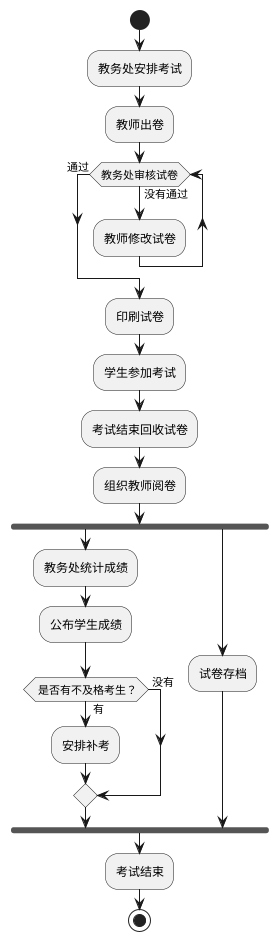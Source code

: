 @startuml
start
:教务处安排考试;
:教师出卷;
while (教务处审核试卷) is (没有通过)
  :教师修改试卷;
endwhile (通过)
:印刷试卷;
:学生参加考试;
:考试结束回收试卷;
:组织教师阅卷;
fork
  :教务处统计成绩;
  :公布学生成绩;
  if( 是否有不及格考生？) then( 有 )
    :安排补考;
  else( 没有 )
  endif
fork again
  :试卷存档;
endfork
:考试结束;
stop
@enduml